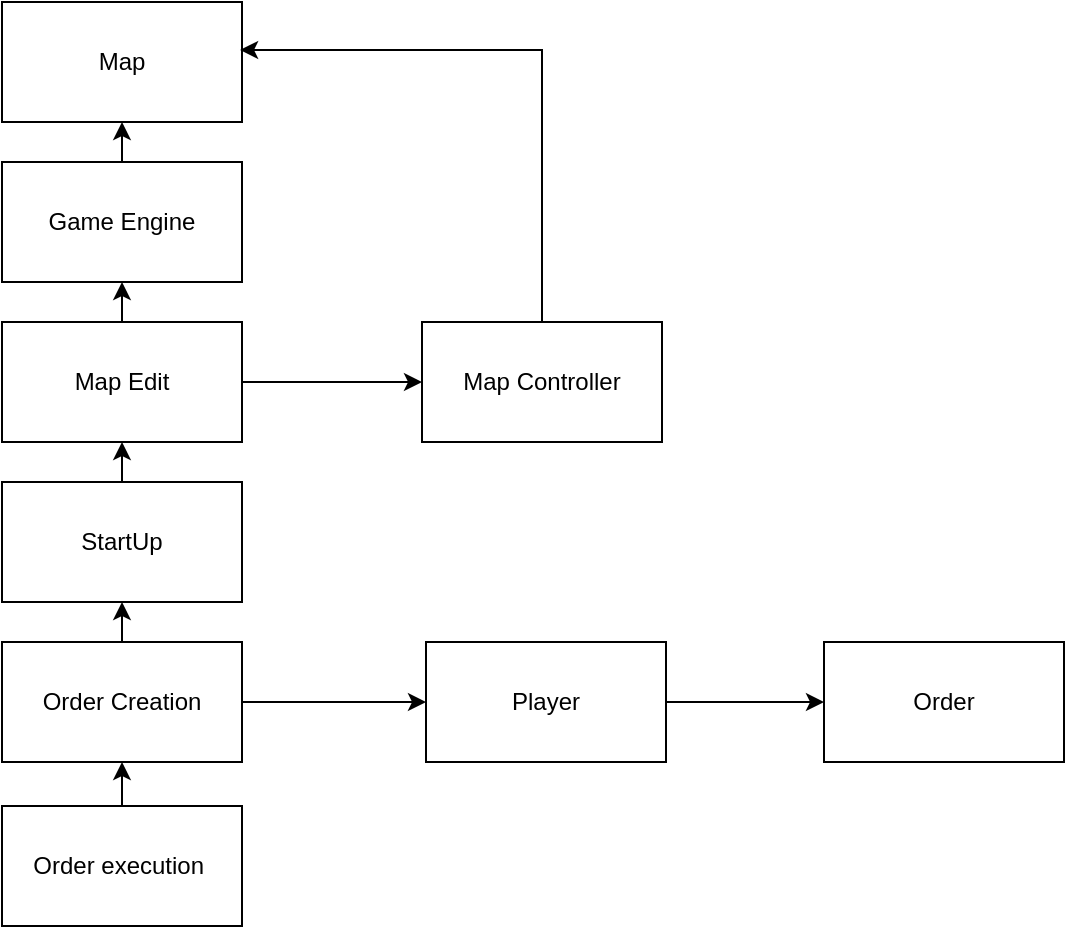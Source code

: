 <mxfile version="26.1.1">
  <diagram name="Page-1" id="e7e014a7-5840-1c2e-5031-d8a46d1fe8dd">
    <mxGraphModel dx="1214" dy="590" grid="1" gridSize="10" guides="1" tooltips="1" connect="1" arrows="1" fold="1" page="1" pageScale="1" pageWidth="1169" pageHeight="826" background="none" math="0" shadow="0">
      <root>
        <mxCell id="0" />
        <mxCell id="1" parent="0" />
        <mxCell id="Jw0xZarlihv73rsWmefm-41" value="Map" style="rounded=0;whiteSpace=wrap;html=1;" vertex="1" parent="1">
          <mxGeometry x="90" y="30" width="120" height="60" as="geometry" />
        </mxCell>
        <mxCell id="Jw0xZarlihv73rsWmefm-73" style="edgeStyle=orthogonalEdgeStyle;rounded=0;orthogonalLoop=1;jettySize=auto;html=1;exitX=0.5;exitY=0;exitDx=0;exitDy=0;entryX=0.5;entryY=1;entryDx=0;entryDy=0;" edge="1" parent="1" source="Jw0xZarlihv73rsWmefm-42" target="Jw0xZarlihv73rsWmefm-41">
          <mxGeometry relative="1" as="geometry" />
        </mxCell>
        <mxCell id="Jw0xZarlihv73rsWmefm-42" value="Game Engine" style="rounded=0;whiteSpace=wrap;html=1;" vertex="1" parent="1">
          <mxGeometry x="90" y="110" width="120" height="60" as="geometry" />
        </mxCell>
        <mxCell id="Jw0xZarlihv73rsWmefm-44" value="Map Controller" style="rounded=0;whiteSpace=wrap;html=1;" vertex="1" parent="1">
          <mxGeometry x="300" y="190" width="120" height="60" as="geometry" />
        </mxCell>
        <mxCell id="Jw0xZarlihv73rsWmefm-75" style="edgeStyle=orthogonalEdgeStyle;rounded=0;orthogonalLoop=1;jettySize=auto;html=1;exitX=0.5;exitY=0;exitDx=0;exitDy=0;entryX=0.5;entryY=1;entryDx=0;entryDy=0;" edge="1" parent="1" source="Jw0xZarlihv73rsWmefm-45" target="Jw0xZarlihv73rsWmefm-48">
          <mxGeometry relative="1" as="geometry" />
        </mxCell>
        <mxCell id="Jw0xZarlihv73rsWmefm-45" value="StartUp" style="rounded=0;whiteSpace=wrap;html=1;" vertex="1" parent="1">
          <mxGeometry x="90" y="270" width="120" height="60" as="geometry" />
        </mxCell>
        <mxCell id="Jw0xZarlihv73rsWmefm-68" value="" style="edgeStyle=orthogonalEdgeStyle;rounded=0;orthogonalLoop=1;jettySize=auto;html=1;" edge="1" parent="1" source="Jw0xZarlihv73rsWmefm-46" target="Jw0xZarlihv73rsWmefm-58">
          <mxGeometry relative="1" as="geometry" />
        </mxCell>
        <mxCell id="Jw0xZarlihv73rsWmefm-76" style="edgeStyle=orthogonalEdgeStyle;rounded=0;orthogonalLoop=1;jettySize=auto;html=1;exitX=0.5;exitY=0;exitDx=0;exitDy=0;entryX=0.5;entryY=1;entryDx=0;entryDy=0;" edge="1" parent="1" source="Jw0xZarlihv73rsWmefm-46" target="Jw0xZarlihv73rsWmefm-45">
          <mxGeometry relative="1" as="geometry" />
        </mxCell>
        <mxCell id="Jw0xZarlihv73rsWmefm-46" value="Order Creation" style="rounded=0;whiteSpace=wrap;html=1;" vertex="1" parent="1">
          <mxGeometry x="90" y="350" width="120" height="60" as="geometry" />
        </mxCell>
        <mxCell id="Jw0xZarlihv73rsWmefm-77" style="edgeStyle=orthogonalEdgeStyle;rounded=0;orthogonalLoop=1;jettySize=auto;html=1;exitX=0.5;exitY=0;exitDx=0;exitDy=0;entryX=0.5;entryY=1;entryDx=0;entryDy=0;" edge="1" parent="1" source="Jw0xZarlihv73rsWmefm-47" target="Jw0xZarlihv73rsWmefm-46">
          <mxGeometry relative="1" as="geometry" />
        </mxCell>
        <mxCell id="Jw0xZarlihv73rsWmefm-47" value="Order execution&amp;nbsp;" style="rounded=0;whiteSpace=wrap;html=1;" vertex="1" parent="1">
          <mxGeometry x="90" y="432" width="120" height="60" as="geometry" />
        </mxCell>
        <mxCell id="Jw0xZarlihv73rsWmefm-71" value="" style="edgeStyle=orthogonalEdgeStyle;rounded=0;orthogonalLoop=1;jettySize=auto;html=1;" edge="1" parent="1" source="Jw0xZarlihv73rsWmefm-48" target="Jw0xZarlihv73rsWmefm-44">
          <mxGeometry relative="1" as="geometry" />
        </mxCell>
        <mxCell id="Jw0xZarlihv73rsWmefm-74" style="edgeStyle=orthogonalEdgeStyle;rounded=0;orthogonalLoop=1;jettySize=auto;html=1;exitX=0.5;exitY=0;exitDx=0;exitDy=0;entryX=0.5;entryY=1;entryDx=0;entryDy=0;" edge="1" parent="1" source="Jw0xZarlihv73rsWmefm-48" target="Jw0xZarlihv73rsWmefm-42">
          <mxGeometry relative="1" as="geometry" />
        </mxCell>
        <mxCell id="Jw0xZarlihv73rsWmefm-48" value="Map Edit" style="rounded=0;whiteSpace=wrap;html=1;" vertex="1" parent="1">
          <mxGeometry x="90" y="190" width="120" height="60" as="geometry" />
        </mxCell>
        <mxCell id="Jw0xZarlihv73rsWmefm-69" value="" style="edgeStyle=orthogonalEdgeStyle;rounded=0;orthogonalLoop=1;jettySize=auto;html=1;" edge="1" parent="1" source="Jw0xZarlihv73rsWmefm-58" target="Jw0xZarlihv73rsWmefm-60">
          <mxGeometry relative="1" as="geometry" />
        </mxCell>
        <mxCell id="Jw0xZarlihv73rsWmefm-58" value="Player" style="rounded=0;whiteSpace=wrap;html=1;" vertex="1" parent="1">
          <mxGeometry x="302" y="350" width="120" height="60" as="geometry" />
        </mxCell>
        <mxCell id="Jw0xZarlihv73rsWmefm-60" value="Order" style="rounded=0;whiteSpace=wrap;html=1;" vertex="1" parent="1">
          <mxGeometry x="501" y="350" width="120" height="60" as="geometry" />
        </mxCell>
        <mxCell id="Jw0xZarlihv73rsWmefm-72" style="edgeStyle=orthogonalEdgeStyle;rounded=0;orthogonalLoop=1;jettySize=auto;html=1;entryX=0.992;entryY=0.4;entryDx=0;entryDy=0;entryPerimeter=0;" edge="1" parent="1" source="Jw0xZarlihv73rsWmefm-44" target="Jw0xZarlihv73rsWmefm-41">
          <mxGeometry relative="1" as="geometry">
            <Array as="points">
              <mxPoint x="360" y="54" />
            </Array>
          </mxGeometry>
        </mxCell>
      </root>
    </mxGraphModel>
  </diagram>
</mxfile>
